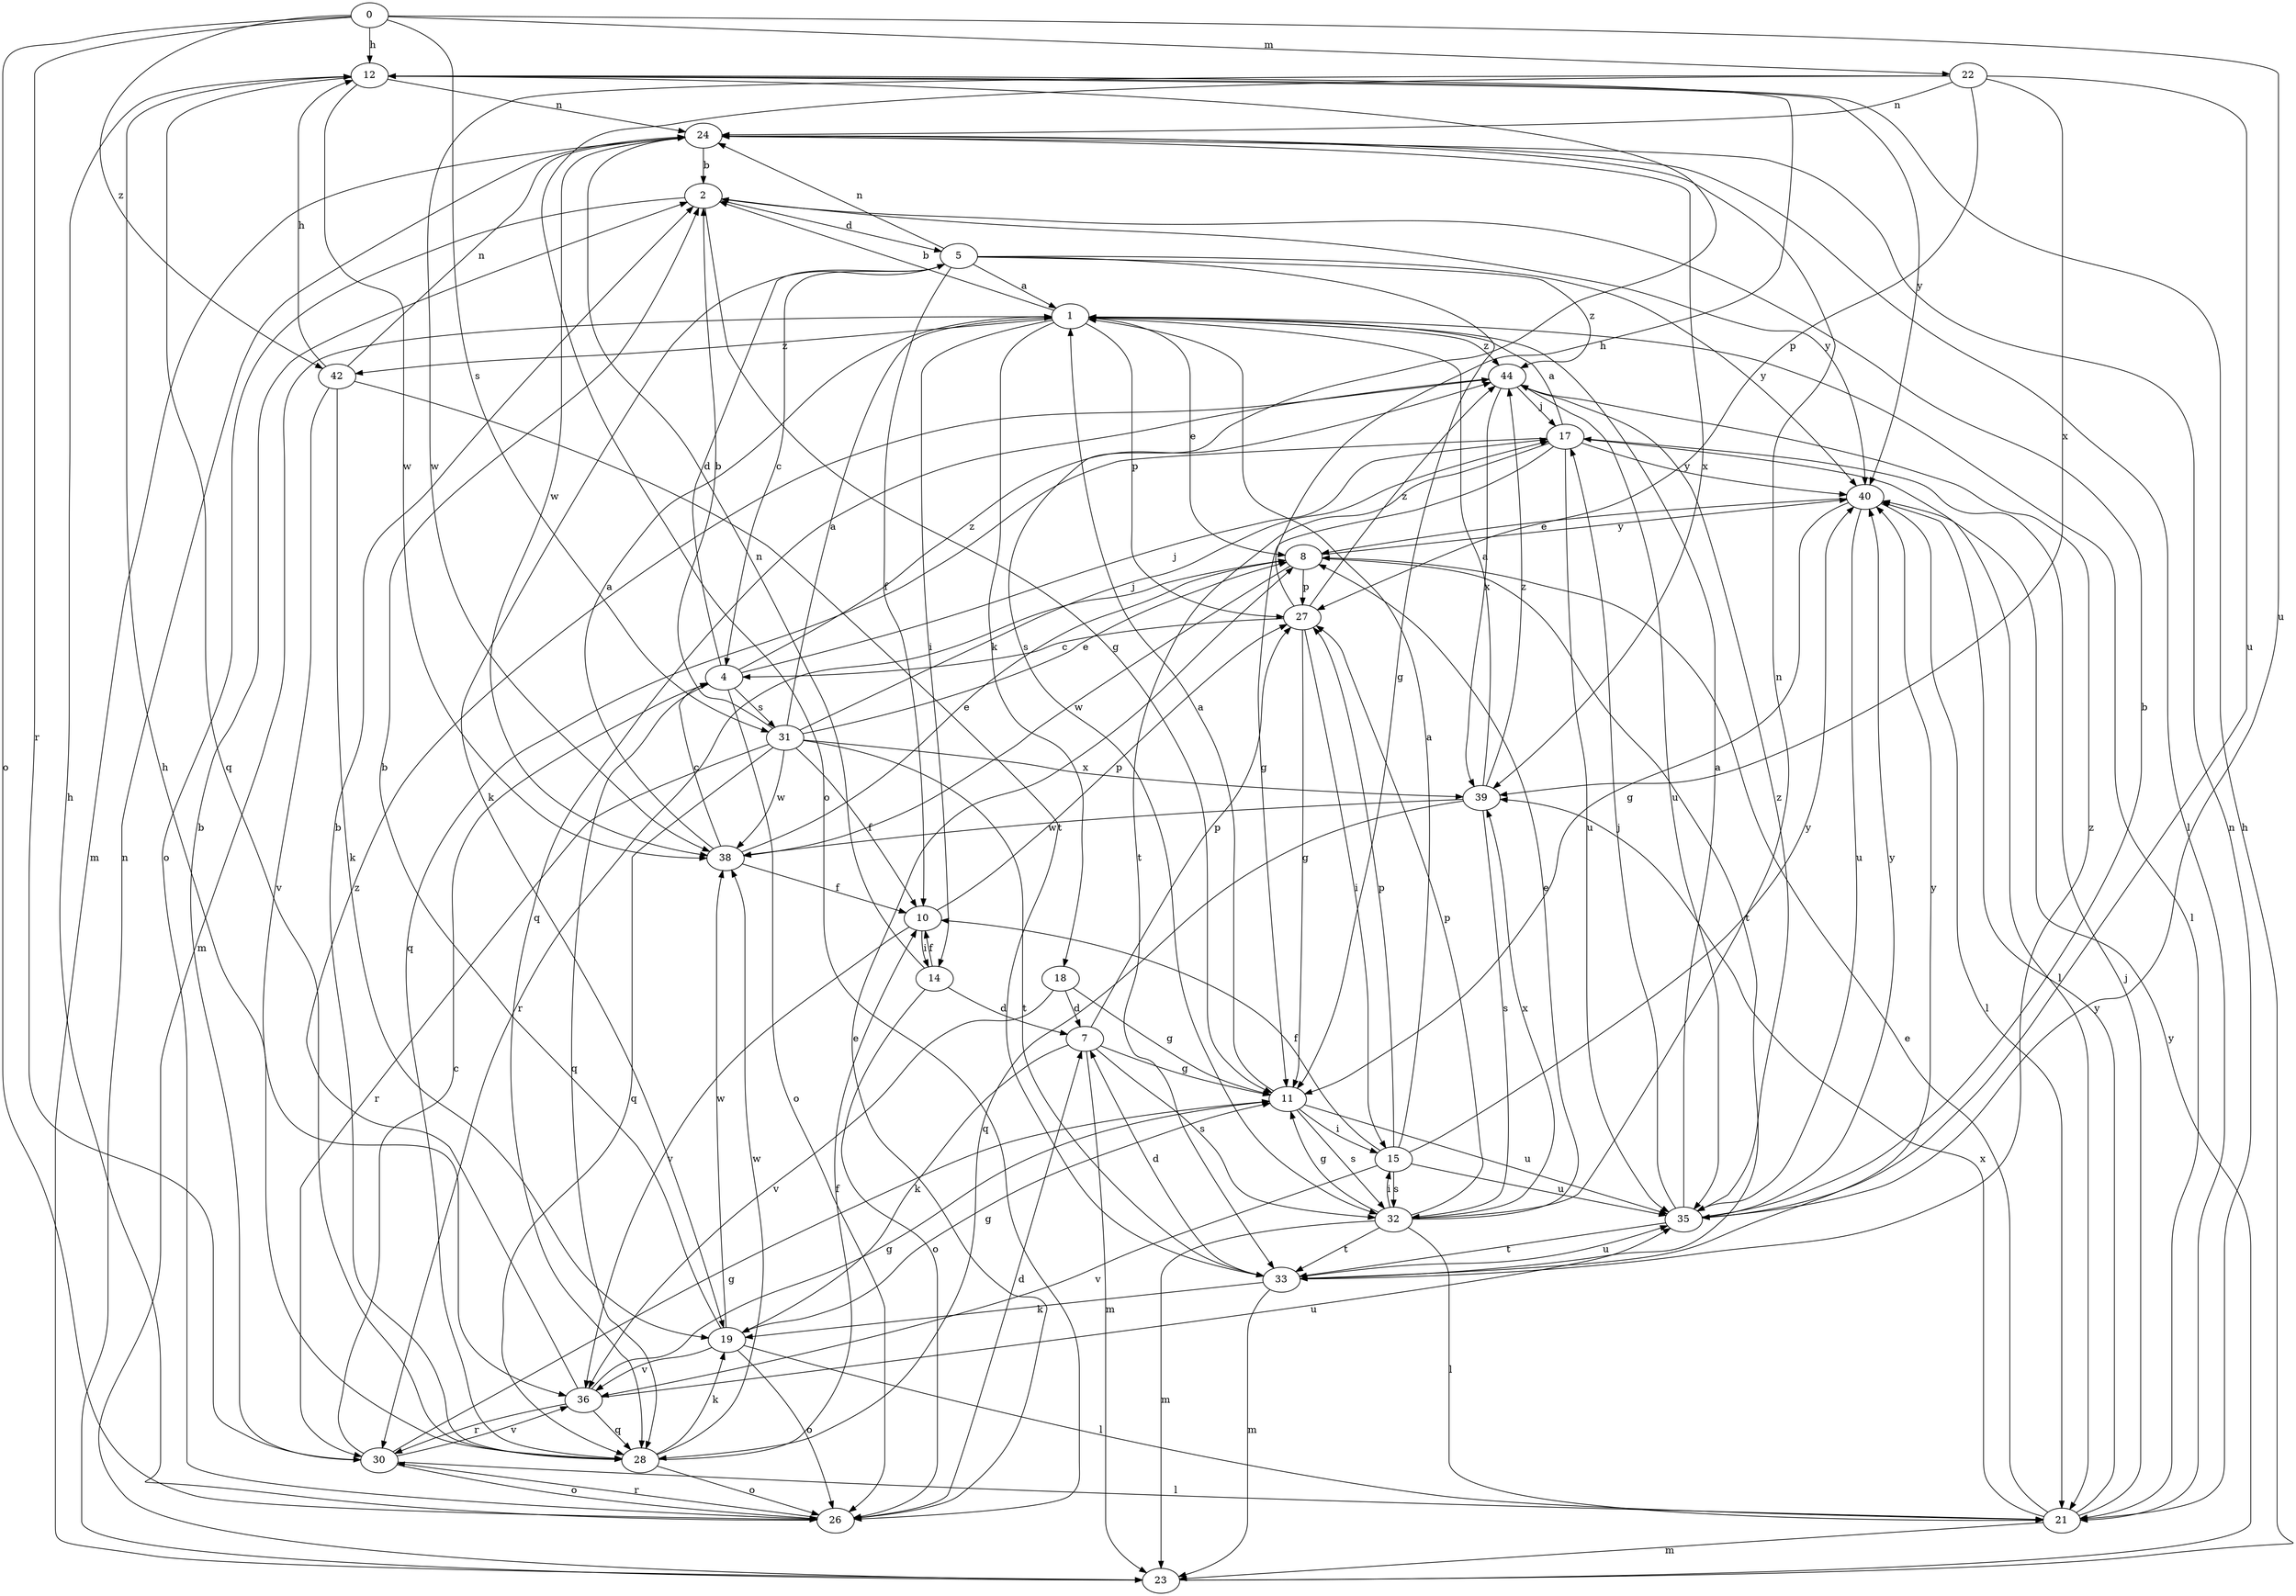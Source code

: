 strict digraph  {
0;
1;
2;
4;
5;
7;
8;
10;
11;
12;
14;
15;
17;
18;
19;
21;
22;
23;
24;
26;
27;
28;
30;
31;
32;
33;
35;
36;
38;
39;
40;
42;
44;
0 -> 12  [label=h];
0 -> 22  [label=m];
0 -> 26  [label=o];
0 -> 30  [label=r];
0 -> 31  [label=s];
0 -> 35  [label=u];
0 -> 42  [label=z];
1 -> 2  [label=b];
1 -> 8  [label=e];
1 -> 14  [label=i];
1 -> 18  [label=k];
1 -> 21  [label=l];
1 -> 23  [label=m];
1 -> 27  [label=p];
1 -> 42  [label=z];
1 -> 44  [label=z];
2 -> 5  [label=d];
2 -> 11  [label=g];
2 -> 26  [label=o];
2 -> 40  [label=y];
4 -> 5  [label=d];
4 -> 17  [label=j];
4 -> 26  [label=o];
4 -> 28  [label=q];
4 -> 31  [label=s];
4 -> 44  [label=z];
5 -> 1  [label=a];
5 -> 4  [label=c];
5 -> 10  [label=f];
5 -> 11  [label=g];
5 -> 19  [label=k];
5 -> 24  [label=n];
5 -> 40  [label=y];
5 -> 44  [label=z];
7 -> 11  [label=g];
7 -> 19  [label=k];
7 -> 23  [label=m];
7 -> 27  [label=p];
7 -> 32  [label=s];
8 -> 27  [label=p];
8 -> 30  [label=r];
8 -> 33  [label=t];
8 -> 38  [label=w];
8 -> 40  [label=y];
10 -> 14  [label=i];
10 -> 27  [label=p];
10 -> 36  [label=v];
11 -> 1  [label=a];
11 -> 15  [label=i];
11 -> 32  [label=s];
11 -> 35  [label=u];
12 -> 24  [label=n];
12 -> 28  [label=q];
12 -> 32  [label=s];
12 -> 38  [label=w];
12 -> 40  [label=y];
14 -> 7  [label=d];
14 -> 10  [label=f];
14 -> 24  [label=n];
14 -> 26  [label=o];
15 -> 1  [label=a];
15 -> 10  [label=f];
15 -> 27  [label=p];
15 -> 32  [label=s];
15 -> 35  [label=u];
15 -> 36  [label=v];
15 -> 40  [label=y];
17 -> 1  [label=a];
17 -> 11  [label=g];
17 -> 21  [label=l];
17 -> 28  [label=q];
17 -> 33  [label=t];
17 -> 35  [label=u];
17 -> 40  [label=y];
18 -> 7  [label=d];
18 -> 11  [label=g];
18 -> 36  [label=v];
19 -> 2  [label=b];
19 -> 11  [label=g];
19 -> 21  [label=l];
19 -> 26  [label=o];
19 -> 36  [label=v];
19 -> 38  [label=w];
21 -> 8  [label=e];
21 -> 17  [label=j];
21 -> 23  [label=m];
21 -> 24  [label=n];
21 -> 39  [label=x];
21 -> 40  [label=y];
22 -> 24  [label=n];
22 -> 26  [label=o];
22 -> 27  [label=p];
22 -> 35  [label=u];
22 -> 38  [label=w];
22 -> 39  [label=x];
23 -> 12  [label=h];
23 -> 24  [label=n];
23 -> 40  [label=y];
24 -> 2  [label=b];
24 -> 21  [label=l];
24 -> 23  [label=m];
24 -> 38  [label=w];
24 -> 39  [label=x];
26 -> 7  [label=d];
26 -> 8  [label=e];
26 -> 12  [label=h];
26 -> 30  [label=r];
27 -> 4  [label=c];
27 -> 11  [label=g];
27 -> 12  [label=h];
27 -> 15  [label=i];
27 -> 44  [label=z];
28 -> 2  [label=b];
28 -> 10  [label=f];
28 -> 12  [label=h];
28 -> 19  [label=k];
28 -> 26  [label=o];
28 -> 38  [label=w];
30 -> 2  [label=b];
30 -> 4  [label=c];
30 -> 11  [label=g];
30 -> 21  [label=l];
30 -> 26  [label=o];
30 -> 36  [label=v];
31 -> 1  [label=a];
31 -> 2  [label=b];
31 -> 8  [label=e];
31 -> 10  [label=f];
31 -> 17  [label=j];
31 -> 28  [label=q];
31 -> 30  [label=r];
31 -> 33  [label=t];
31 -> 38  [label=w];
31 -> 39  [label=x];
32 -> 8  [label=e];
32 -> 11  [label=g];
32 -> 15  [label=i];
32 -> 21  [label=l];
32 -> 23  [label=m];
32 -> 24  [label=n];
32 -> 27  [label=p];
32 -> 33  [label=t];
32 -> 39  [label=x];
33 -> 7  [label=d];
33 -> 19  [label=k];
33 -> 23  [label=m];
33 -> 35  [label=u];
33 -> 40  [label=y];
33 -> 44  [label=z];
35 -> 1  [label=a];
35 -> 2  [label=b];
35 -> 17  [label=j];
35 -> 33  [label=t];
35 -> 40  [label=y];
35 -> 44  [label=z];
36 -> 11  [label=g];
36 -> 28  [label=q];
36 -> 30  [label=r];
36 -> 35  [label=u];
36 -> 44  [label=z];
38 -> 1  [label=a];
38 -> 4  [label=c];
38 -> 8  [label=e];
38 -> 10  [label=f];
39 -> 1  [label=a];
39 -> 28  [label=q];
39 -> 32  [label=s];
39 -> 38  [label=w];
39 -> 44  [label=z];
40 -> 8  [label=e];
40 -> 11  [label=g];
40 -> 21  [label=l];
40 -> 35  [label=u];
42 -> 12  [label=h];
42 -> 19  [label=k];
42 -> 24  [label=n];
42 -> 33  [label=t];
42 -> 36  [label=v];
44 -> 17  [label=j];
44 -> 28  [label=q];
44 -> 35  [label=u];
44 -> 39  [label=x];
}
